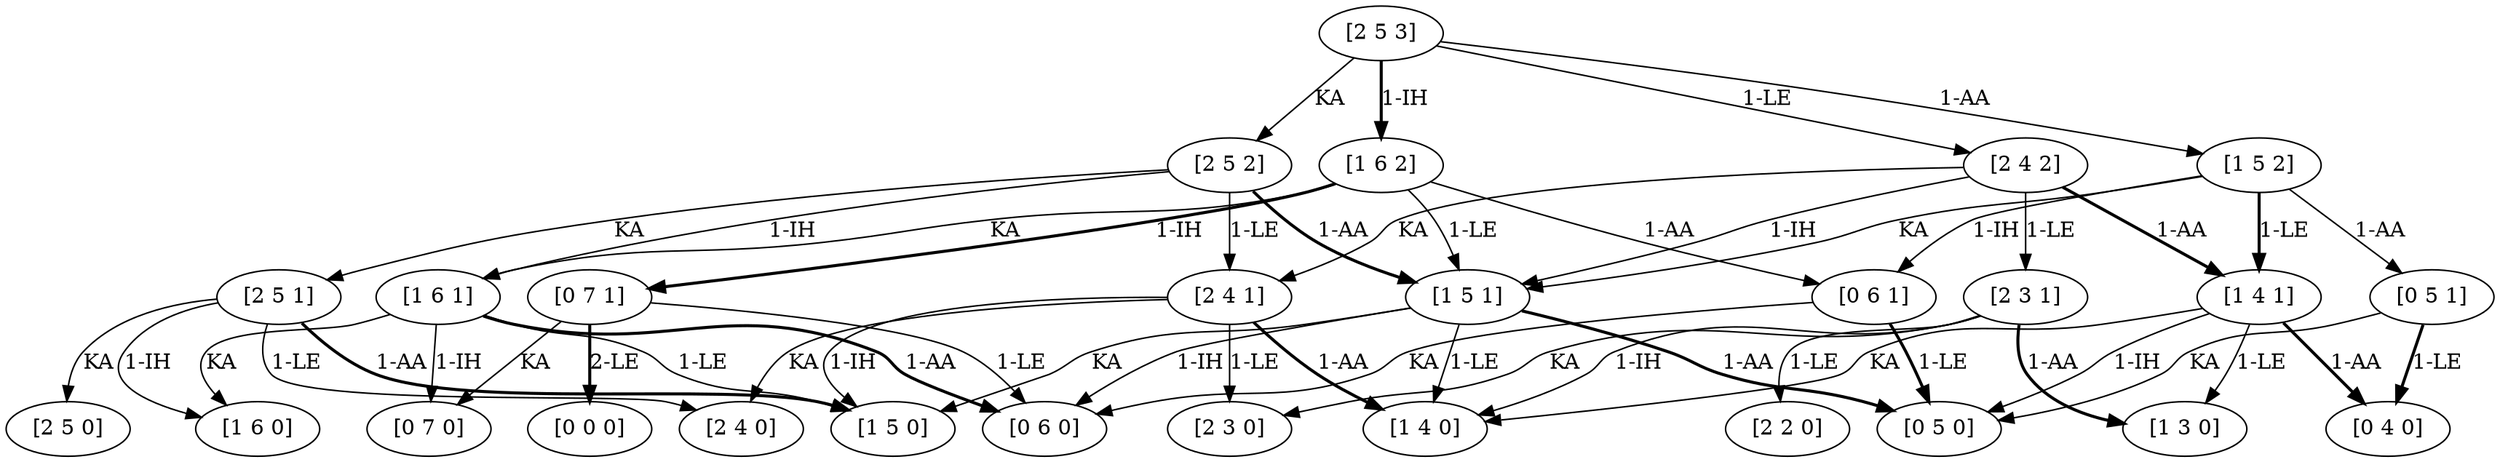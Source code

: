 digraph  {
	node [label="\N"];
	8	 [capacity="[2]",
		label="[2 5 0]",
		stock="[5]",
		time=0,
		value=0.0];
	9	 [capacity="[2]",
		label="[2 5 1]",
		stock="[5]",
		time=1,
		value=100.0];
	9 -> 8 [key=0,
	goal="[2 5 0]",
	label=KA,
	modus=KA,
	not_best_politic=True,
	revenue=0,
	time=1,
	weight=0.0,
	weight_goal=0.0];
12 [capacity="[2]",
	label="[2 4 0]",
	stock="[4]",
	time=0,
	value=0.0];
9 -> 12 [key=1,
goal="[2 4 0]",
label="1-LE",
modus=LE,
not_best_politic=True,
revenue=100,
time=1,
weight=100.0,
weight_goal=0.0];
36 [capacity="[1]",
label="[1 6 0]",
stock="[6]",
time=0,
value=0.0];
9 -> 36 [key=1,
goal="[1 6 0]",
label="1-IH",
modus=IH,
not_best_politic=True,
revenue=0,
time=1,
weight=0.0,
weight_goal=0.0];
40 [capacity="[1]",
label="[1 5 0]",
stock="[5]",
time=0,
value=0.0];
9 -> 40 [key=1,
goal="[1 5 0]",
label="1-AA",
modus=AA,
not_best_politic=False,
revenue=100,
style=bold,
time=1,
weight=100.0,
weight_goal=0.0];
10 [capacity="[2]",
label="[2 5 2]",
stock="[5]",
time=2,
value=200.0];
10 -> 9 [key=0,
goal="[2 5 1]",
label=KA,
modus=KA,
not_best_politic=True,
revenue=0,
time=2,
weight=0.0,
weight_goal=100.0];
13 [capacity="[2]",
label="[2 4 1]",
stock="[4]",
time=1,
value=100.0];
10 -> 13 [key=1,
goal="[2 4 1]",
label="1-LE",
modus=LE,
not_best_politic=True,
revenue=100,
time=2,
weight=100.0,
weight_goal=100.0];
37 [capacity="[1]",
label="[1 6 1]",
stock="[6]",
time=1,
value=100.0];
10 -> 37 [key=1,
goal="[1 6 1]",
label="1-IH",
modus=IH,
not_best_politic=True,
revenue=0,
time=2,
weight=0.0,
weight_goal=100.0];
41 [capacity="[1]",
label="[1 5 1]",
stock="[5]",
time=1,
value=100.0];
10 -> 41 [key=1,
goal="[1 5 1]",
label="1-AA",
modus=AA,
not_best_politic=False,
revenue=100,
style=bold,
time=2,
weight=100.0,
weight_goal=100.0];
11 [capacity="[2]",
label="[2 5 3]",
stock="[5]",
time=3,
value=387.5];
11 -> 10 [key=0,
goal="[2 5 2]",
label=KA,
modus=KA,
not_best_politic=True,
revenue=0,
time=3,
weight=0.0,
weight_goal=200.0];
14 [capacity="[2]",
label="[2 4 2]",
stock="[4]",
time=2,
value=200.0];
11 -> 14 [key=1,
goal="[2 4 2]",
label="1-LE",
modus=LE,
not_best_politic=True,
revenue=100,
time=3,
weight=100.0,
weight_goal=200.0];
38 [capacity="[1]",
label="[1 6 2]",
stock="[6]",
time=2,
value=400.0];
11 -> 38 [key=1,
goal="[1 6 2]",
label="1-IH",
modus=IH,
not_best_politic=False,
revenue=0,
style=bold,
time=3,
weight=200.0,
weight_goal=400.0];
42 [capacity="[1]",
label="[1 5 2]",
stock="[5]",
time=2,
value=175.0];
11 -> 42 [key=1,
goal="[1 5 2]",
label="1-AA",
modus=AA,
not_best_politic=True,
revenue=100,
time=3,
weight=75.0,
weight_goal=175.0];
13 -> 12 [key=0,
goal="[2 4 0]",
label=KA,
modus=KA,
not_best_politic=True,
revenue=0,
time=1,
weight=0.0,
weight_goal=0.0];
16 [capacity="[2]",
label="[2 3 0]",
stock="[3]",
time=0,
value=0.0];
13 -> 16 [key=1,
goal="[2 3 0]",
label="1-LE",
modus=LE,
not_best_politic=True,
revenue=100,
time=1,
weight=100.0,
weight_goal=0.0];
13 -> 40 [key=1,
goal="[1 5 0]",
label="1-IH",
modus=IH,
not_best_politic=True,
revenue=0,
time=1,
weight=0.0,
weight_goal=0.0];
44 [capacity="[1]",
label="[1 4 0]",
stock="[4]",
time=0,
value=0.0];
13 -> 44 [key=1,
goal="[1 4 0]",
label="1-AA",
modus=AA,
not_best_politic=False,
revenue=100,
style=bold,
time=1,
weight=100.0,
weight_goal=0.0];
14 -> 13 [key=0,
goal="[2 4 1]",
label=KA,
modus=KA,
not_best_politic=True,
revenue=0,
time=2,
weight=0.0,
weight_goal=100.0];
17 [capacity="[2]",
label="[2 3 1]",
stock="[3]",
time=1,
value=100.0];
14 -> 17 [key=1,
goal="[2 3 1]",
label="1-LE",
modus=LE,
not_best_politic=True,
revenue=100,
time=2,
weight=100.0,
weight_goal=100.0];
14 -> 41 [key=1,
goal="[1 5 1]",
label="1-IH",
modus=IH,
not_best_politic=True,
revenue=0,
time=2,
weight=0.0,
weight_goal=100.0];
45 [capacity="[1]",
label="[1 4 1]",
stock="[4]",
time=1,
value=100.0];
14 -> 45 [key=1,
goal="[1 4 1]",
label="1-AA",
modus=AA,
not_best_politic=False,
revenue=100,
style=bold,
time=2,
weight=100.0,
weight_goal=100.0];
17 -> 16 [key=0,
goal="[2 3 0]",
label=KA,
modus=KA,
not_best_politic=True,
revenue=0,
time=1,
weight=0.0,
weight_goal=0.0];
20 [capacity="[2]",
label="[2 2 0]",
stock="[2]",
time=0,
value=0.0];
17 -> 20 [key=1,
goal="[2 2 0]",
label="1-LE",
modus=LE,
not_best_politic=True,
revenue=100,
time=1,
weight=100.0,
weight_goal=0.0];
17 -> 44 [key=1,
goal="[1 4 0]",
label="1-IH",
modus=IH,
not_best_politic=True,
revenue=0,
time=1,
weight=0.0,
weight_goal=0.0];
48 [capacity="[1]",
label="[1 3 0]",
stock="[3]",
time=0,
value=0.0];
17 -> 48 [key=1,
goal="[1 3 0]",
label="1-AA",
modus=AA,
not_best_politic=False,
revenue=100,
style=bold,
time=1,
weight=100.0,
weight_goal=0.0];
37 -> 36 [key=0,
goal="[1 6 0]",
label=KA,
modus=KA,
not_best_politic=True,
revenue=0,
time=1,
weight=0.0,
weight_goal=0.0];
37 -> 40 [key=1,
goal="[1 5 0]",
label="1-LE",
modus=LE,
not_best_politic=True,
revenue=100,
time=1,
weight=100.0,
weight_goal=0.0];
64 [capacity="[0]",
label="[0 7 0]",
stock="[7]",
time=0,
value=0.0];
37 -> 64 [key=1,
goal="[0 7 0]",
label="1-IH",
modus=IH,
not_best_politic=True,
revenue=0,
time=1,
weight=0.0,
weight_goal=0.0];
68 [capacity="[0]",
label="[0 6 0]",
stock="[6]",
time=0,
value=0.0];
37 -> 68 [key=1,
goal="[0 6 0]",
label="1-AA",
modus=AA,
not_best_politic=False,
revenue=100,
style=bold,
time=1,
weight=100.0,
weight_goal=0.0];
38 -> 37 [key=0,
goal="[1 6 1]",
label=KA,
modus=KA,
not_best_politic=True,
revenue=0,
time=2,
weight=0.0,
weight_goal=100.0];
38 -> 41 [key=1,
goal="[1 5 1]",
label="1-LE",
modus=LE,
not_best_politic=True,
revenue=100,
time=2,
weight=100.0,
weight_goal=100.0];
65 [capacity="[0]",
label="[0 7 1]",
stock="[7]",
time=1,
value=550.0];
38 -> 65 [key=1,
goal="[0 7 1]",
label="1-IH",
modus=IH,
not_best_politic=False,
revenue=0,
style=bold,
time=2,
weight=450.0,
weight_goal=550.0];
69 [capacity="[0]",
label="[0 6 1]",
stock="[6]",
time=1,
value=50.0];
38 -> 69 [key=1,
goal="[0 6 1]",
label="1-AA",
modus=AA,
not_best_politic=True,
revenue=100,
time=2,
weight=50.0,
weight_goal=50.0];
41 -> 40 [key=0,
goal="[1 5 0]",
label=KA,
modus=KA,
not_best_politic=True,
revenue=0,
time=1,
weight=0.0,
weight_goal=0.0];
41 -> 44 [key=1,
goal="[1 4 0]",
label="1-LE",
modus=LE,
not_best_politic=True,
revenue=100,
time=1,
weight=100.0,
weight_goal=0.0];
41 -> 68 [key=1,
goal="[0 6 0]",
label="1-IH",
modus=IH,
not_best_politic=True,
revenue=0,
time=1,
weight=0.0,
weight_goal=0.0];
72 [capacity="[0]",
label="[0 5 0]",
stock="[5]",
time=0,
value=0.0];
41 -> 72 [key=1,
goal="[0 5 0]",
label="1-AA",
modus=AA,
not_best_politic=False,
revenue=100,
style=bold,
time=1,
weight=100.0,
weight_goal=0.0];
42 -> 41 [key=0,
goal="[1 5 1]",
label=KA,
modus=KA,
not_best_politic=True,
revenue=0,
time=2,
weight=0.0,
weight_goal=100.0];
42 -> 45 [key=1,
goal="[1 4 1]",
label="1-LE",
modus=LE,
not_best_politic=False,
revenue=100,
style=bold,
time=2,
weight=100.0,
weight_goal=100.0];
42 -> 69 [key=1,
goal="[0 6 1]",
label="1-IH",
modus=IH,
not_best_politic=True,
revenue=0,
time=2,
weight=-50.0,
weight_goal=50.0];
73 [capacity="[0]",
label="[0 5 1]",
stock="[5]",
time=1,
value=50.0];
42 -> 73 [key=1,
goal="[0 5 1]",
label="1-AA",
modus=AA,
not_best_politic=True,
revenue=100,
time=2,
weight=50.0,
weight_goal=50.0];
45 -> 44 [key=0,
goal="[1 4 0]",
label=KA,
modus=KA,
not_best_politic=True,
revenue=0,
time=1,
weight=0.0,
weight_goal=0.0];
45 -> 48 [key=1,
goal="[1 3 0]",
label="1-LE",
modus=LE,
not_best_politic=True,
revenue=100,
time=1,
weight=100.0,
weight_goal=0.0];
45 -> 72 [key=1,
goal="[0 5 0]",
label="1-IH",
modus=IH,
not_best_politic=True,
revenue=0,
time=1,
weight=0.0,
weight_goal=0.0];
76 [capacity="[0]",
label="[0 4 0]",
stock="[4]",
time=0,
value=0.0];
45 -> 76 [key=1,
goal="[0 4 0]",
label="1-AA",
modus=AA,
not_best_politic=False,
revenue=100,
style=bold,
time=1,
weight=100.0,
weight_goal=0.0];
65 -> 64 [key=0,
goal="[0 7 0]",
label=KA,
modus=KA,
not_best_politic=True,
revenue=0,
time=1,
weight=0.0,
weight_goal=0.0];
65 -> 68 [key=1,
goal="[0 6 0]",
label="1-LE",
modus=LE,
not_best_politic=True,
revenue=100,
time=1,
weight=100.0,
weight_goal=0.0];
92 [capacity="[0]",
label="[0 0 0]",
stock="[0]",
time=0,
value=0.0];
65 -> 92 [key=2,
goal="[0 0 0]",
label="2-LE",
modus=LE,
not_best_politic=False,
revenue=5000,
style=bold,
time=1,
weight=5000.0,
weight_goal=0.0];
69 -> 68 [key=0,
goal="[0 6 0]",
label=KA,
modus=KA,
not_best_politic=True,
revenue=0,
time=1,
weight=0.0,
weight_goal=0.0];
69 -> 72 [key=1,
goal="[0 5 0]",
label="1-LE",
modus=LE,
not_best_politic=False,
revenue=100,
style=bold,
time=1,
weight=100.0,
weight_goal=0.0];
73 -> 72 [key=0,
goal="[0 5 0]",
label=KA,
modus=KA,
not_best_politic=True,
revenue=0,
time=1,
weight=0.0,
weight_goal=0.0];
73 -> 76 [key=1,
goal="[0 4 0]",
label="1-LE",
modus=LE,
not_best_politic=False,
revenue=100,
style=bold,
time=1,
weight=100.0,
weight_goal=0.0];
}
